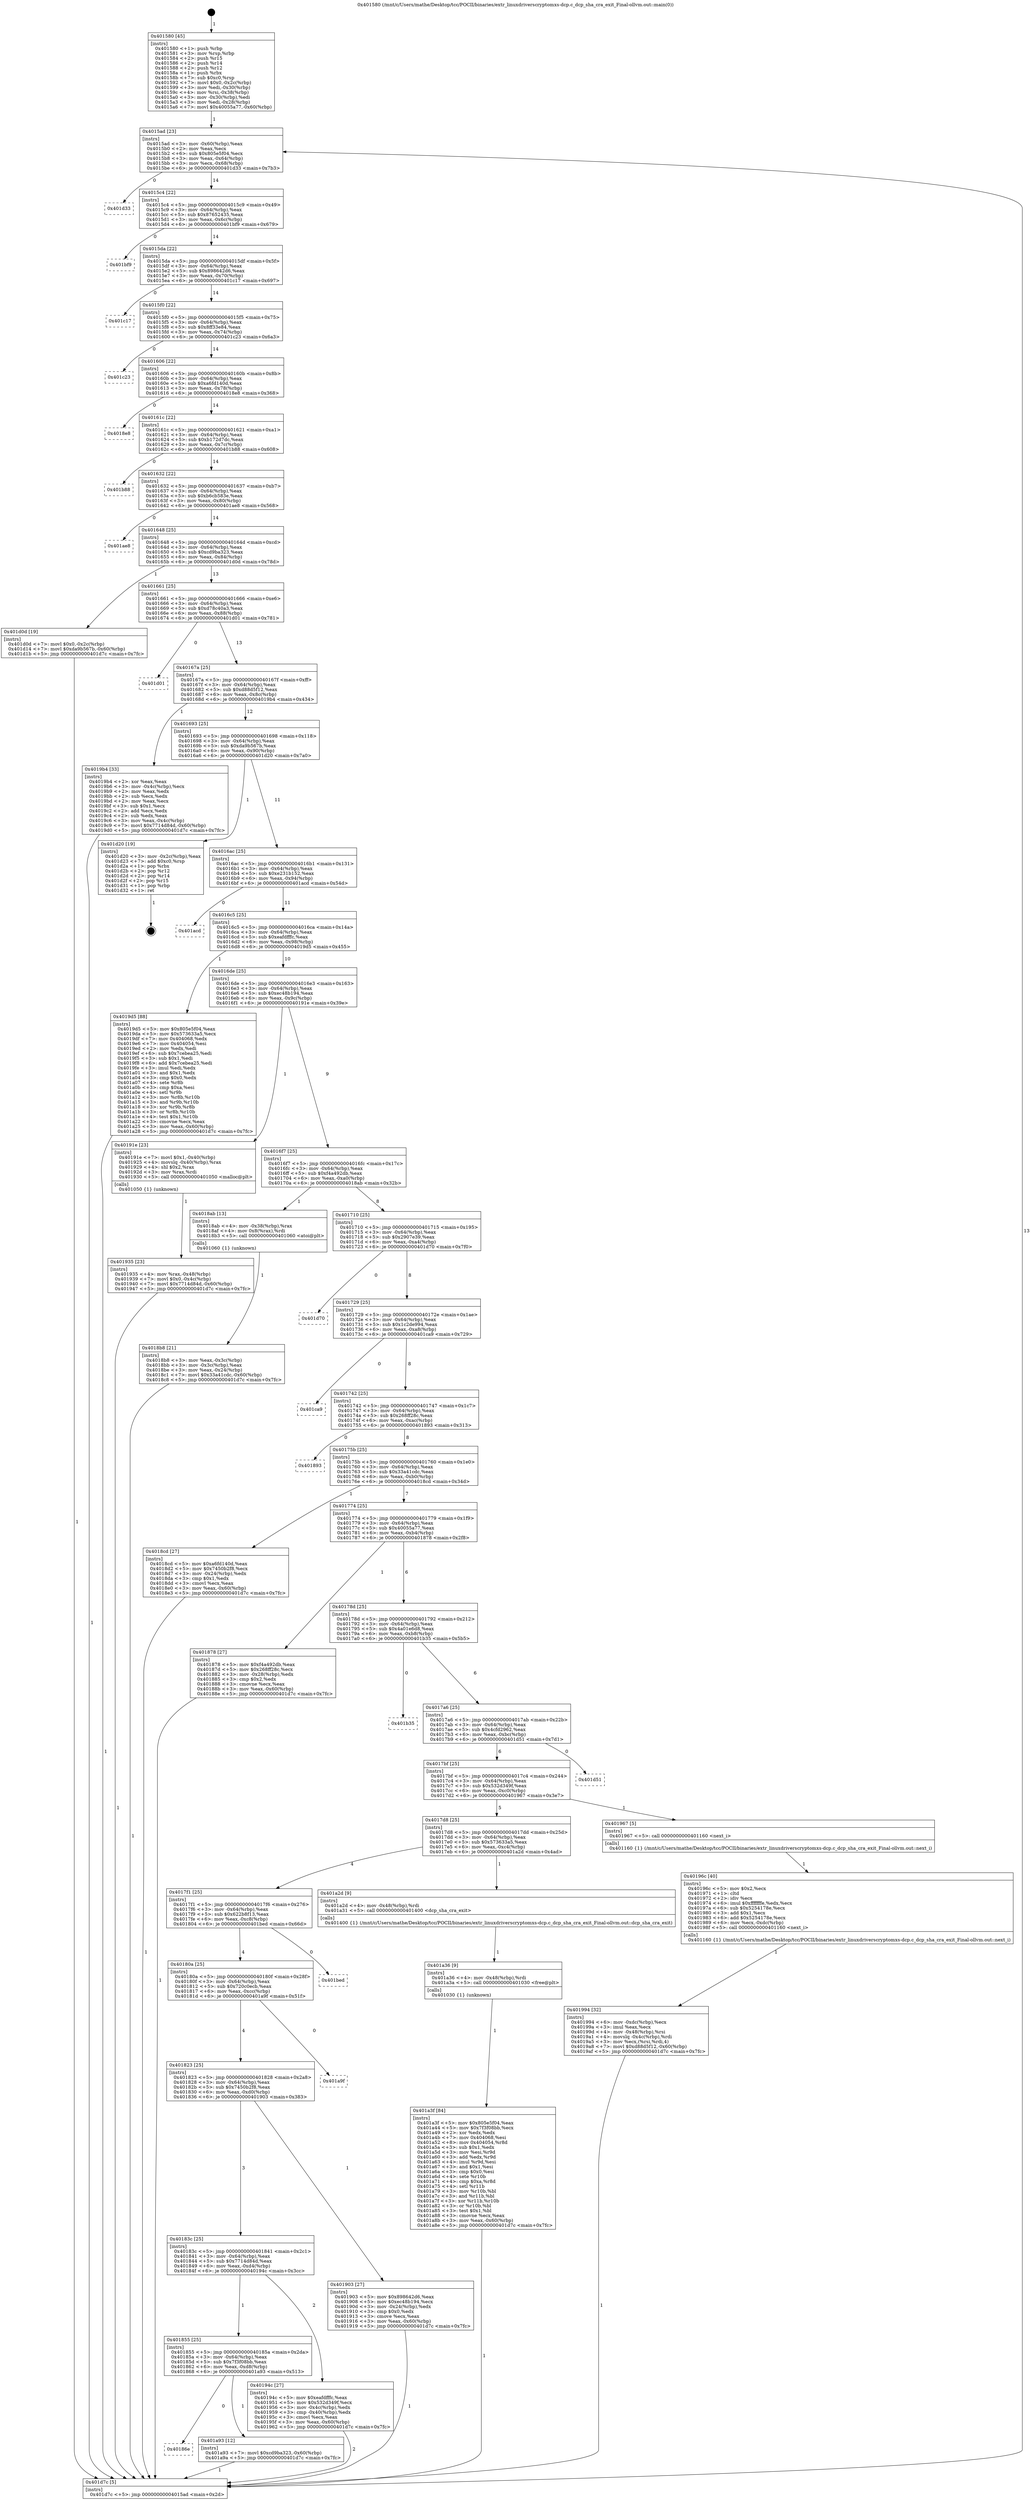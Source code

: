 digraph "0x401580" {
  label = "0x401580 (/mnt/c/Users/mathe/Desktop/tcc/POCII/binaries/extr_linuxdriverscryptomxs-dcp.c_dcp_sha_cra_exit_Final-ollvm.out::main(0))"
  labelloc = "t"
  node[shape=record]

  Entry [label="",width=0.3,height=0.3,shape=circle,fillcolor=black,style=filled]
  "0x4015ad" [label="{
     0x4015ad [23]\l
     | [instrs]\l
     &nbsp;&nbsp;0x4015ad \<+3\>: mov -0x60(%rbp),%eax\l
     &nbsp;&nbsp;0x4015b0 \<+2\>: mov %eax,%ecx\l
     &nbsp;&nbsp;0x4015b2 \<+6\>: sub $0x805e5f04,%ecx\l
     &nbsp;&nbsp;0x4015b8 \<+3\>: mov %eax,-0x64(%rbp)\l
     &nbsp;&nbsp;0x4015bb \<+3\>: mov %ecx,-0x68(%rbp)\l
     &nbsp;&nbsp;0x4015be \<+6\>: je 0000000000401d33 \<main+0x7b3\>\l
  }"]
  "0x401d33" [label="{
     0x401d33\l
  }", style=dashed]
  "0x4015c4" [label="{
     0x4015c4 [22]\l
     | [instrs]\l
     &nbsp;&nbsp;0x4015c4 \<+5\>: jmp 00000000004015c9 \<main+0x49\>\l
     &nbsp;&nbsp;0x4015c9 \<+3\>: mov -0x64(%rbp),%eax\l
     &nbsp;&nbsp;0x4015cc \<+5\>: sub $0x87652435,%eax\l
     &nbsp;&nbsp;0x4015d1 \<+3\>: mov %eax,-0x6c(%rbp)\l
     &nbsp;&nbsp;0x4015d4 \<+6\>: je 0000000000401bf9 \<main+0x679\>\l
  }"]
  Exit [label="",width=0.3,height=0.3,shape=circle,fillcolor=black,style=filled,peripheries=2]
  "0x401bf9" [label="{
     0x401bf9\l
  }", style=dashed]
  "0x4015da" [label="{
     0x4015da [22]\l
     | [instrs]\l
     &nbsp;&nbsp;0x4015da \<+5\>: jmp 00000000004015df \<main+0x5f\>\l
     &nbsp;&nbsp;0x4015df \<+3\>: mov -0x64(%rbp),%eax\l
     &nbsp;&nbsp;0x4015e2 \<+5\>: sub $0x898642d6,%eax\l
     &nbsp;&nbsp;0x4015e7 \<+3\>: mov %eax,-0x70(%rbp)\l
     &nbsp;&nbsp;0x4015ea \<+6\>: je 0000000000401c17 \<main+0x697\>\l
  }"]
  "0x40186e" [label="{
     0x40186e\l
  }", style=dashed]
  "0x401c17" [label="{
     0x401c17\l
  }", style=dashed]
  "0x4015f0" [label="{
     0x4015f0 [22]\l
     | [instrs]\l
     &nbsp;&nbsp;0x4015f0 \<+5\>: jmp 00000000004015f5 \<main+0x75\>\l
     &nbsp;&nbsp;0x4015f5 \<+3\>: mov -0x64(%rbp),%eax\l
     &nbsp;&nbsp;0x4015f8 \<+5\>: sub $0x8ff33e84,%eax\l
     &nbsp;&nbsp;0x4015fd \<+3\>: mov %eax,-0x74(%rbp)\l
     &nbsp;&nbsp;0x401600 \<+6\>: je 0000000000401c23 \<main+0x6a3\>\l
  }"]
  "0x401a93" [label="{
     0x401a93 [12]\l
     | [instrs]\l
     &nbsp;&nbsp;0x401a93 \<+7\>: movl $0xcd9ba323,-0x60(%rbp)\l
     &nbsp;&nbsp;0x401a9a \<+5\>: jmp 0000000000401d7c \<main+0x7fc\>\l
  }"]
  "0x401c23" [label="{
     0x401c23\l
  }", style=dashed]
  "0x401606" [label="{
     0x401606 [22]\l
     | [instrs]\l
     &nbsp;&nbsp;0x401606 \<+5\>: jmp 000000000040160b \<main+0x8b\>\l
     &nbsp;&nbsp;0x40160b \<+3\>: mov -0x64(%rbp),%eax\l
     &nbsp;&nbsp;0x40160e \<+5\>: sub $0xa6fd140d,%eax\l
     &nbsp;&nbsp;0x401613 \<+3\>: mov %eax,-0x78(%rbp)\l
     &nbsp;&nbsp;0x401616 \<+6\>: je 00000000004018e8 \<main+0x368\>\l
  }"]
  "0x401a3f" [label="{
     0x401a3f [84]\l
     | [instrs]\l
     &nbsp;&nbsp;0x401a3f \<+5\>: mov $0x805e5f04,%eax\l
     &nbsp;&nbsp;0x401a44 \<+5\>: mov $0x7f3f08bb,%ecx\l
     &nbsp;&nbsp;0x401a49 \<+2\>: xor %edx,%edx\l
     &nbsp;&nbsp;0x401a4b \<+7\>: mov 0x404068,%esi\l
     &nbsp;&nbsp;0x401a52 \<+8\>: mov 0x404054,%r8d\l
     &nbsp;&nbsp;0x401a5a \<+3\>: sub $0x1,%edx\l
     &nbsp;&nbsp;0x401a5d \<+3\>: mov %esi,%r9d\l
     &nbsp;&nbsp;0x401a60 \<+3\>: add %edx,%r9d\l
     &nbsp;&nbsp;0x401a63 \<+4\>: imul %r9d,%esi\l
     &nbsp;&nbsp;0x401a67 \<+3\>: and $0x1,%esi\l
     &nbsp;&nbsp;0x401a6a \<+3\>: cmp $0x0,%esi\l
     &nbsp;&nbsp;0x401a6d \<+4\>: sete %r10b\l
     &nbsp;&nbsp;0x401a71 \<+4\>: cmp $0xa,%r8d\l
     &nbsp;&nbsp;0x401a75 \<+4\>: setl %r11b\l
     &nbsp;&nbsp;0x401a79 \<+3\>: mov %r10b,%bl\l
     &nbsp;&nbsp;0x401a7c \<+3\>: and %r11b,%bl\l
     &nbsp;&nbsp;0x401a7f \<+3\>: xor %r11b,%r10b\l
     &nbsp;&nbsp;0x401a82 \<+3\>: or %r10b,%bl\l
     &nbsp;&nbsp;0x401a85 \<+3\>: test $0x1,%bl\l
     &nbsp;&nbsp;0x401a88 \<+3\>: cmovne %ecx,%eax\l
     &nbsp;&nbsp;0x401a8b \<+3\>: mov %eax,-0x60(%rbp)\l
     &nbsp;&nbsp;0x401a8e \<+5\>: jmp 0000000000401d7c \<main+0x7fc\>\l
  }"]
  "0x4018e8" [label="{
     0x4018e8\l
  }", style=dashed]
  "0x40161c" [label="{
     0x40161c [22]\l
     | [instrs]\l
     &nbsp;&nbsp;0x40161c \<+5\>: jmp 0000000000401621 \<main+0xa1\>\l
     &nbsp;&nbsp;0x401621 \<+3\>: mov -0x64(%rbp),%eax\l
     &nbsp;&nbsp;0x401624 \<+5\>: sub $0xb172d7dc,%eax\l
     &nbsp;&nbsp;0x401629 \<+3\>: mov %eax,-0x7c(%rbp)\l
     &nbsp;&nbsp;0x40162c \<+6\>: je 0000000000401b88 \<main+0x608\>\l
  }"]
  "0x401a36" [label="{
     0x401a36 [9]\l
     | [instrs]\l
     &nbsp;&nbsp;0x401a36 \<+4\>: mov -0x48(%rbp),%rdi\l
     &nbsp;&nbsp;0x401a3a \<+5\>: call 0000000000401030 \<free@plt\>\l
     | [calls]\l
     &nbsp;&nbsp;0x401030 \{1\} (unknown)\l
  }"]
  "0x401b88" [label="{
     0x401b88\l
  }", style=dashed]
  "0x401632" [label="{
     0x401632 [22]\l
     | [instrs]\l
     &nbsp;&nbsp;0x401632 \<+5\>: jmp 0000000000401637 \<main+0xb7\>\l
     &nbsp;&nbsp;0x401637 \<+3\>: mov -0x64(%rbp),%eax\l
     &nbsp;&nbsp;0x40163a \<+5\>: sub $0xb6cb583e,%eax\l
     &nbsp;&nbsp;0x40163f \<+3\>: mov %eax,-0x80(%rbp)\l
     &nbsp;&nbsp;0x401642 \<+6\>: je 0000000000401ae8 \<main+0x568\>\l
  }"]
  "0x401994" [label="{
     0x401994 [32]\l
     | [instrs]\l
     &nbsp;&nbsp;0x401994 \<+6\>: mov -0xdc(%rbp),%ecx\l
     &nbsp;&nbsp;0x40199a \<+3\>: imul %eax,%ecx\l
     &nbsp;&nbsp;0x40199d \<+4\>: mov -0x48(%rbp),%rsi\l
     &nbsp;&nbsp;0x4019a1 \<+4\>: movslq -0x4c(%rbp),%rdi\l
     &nbsp;&nbsp;0x4019a5 \<+3\>: mov %ecx,(%rsi,%rdi,4)\l
     &nbsp;&nbsp;0x4019a8 \<+7\>: movl $0xd88d5f12,-0x60(%rbp)\l
     &nbsp;&nbsp;0x4019af \<+5\>: jmp 0000000000401d7c \<main+0x7fc\>\l
  }"]
  "0x401ae8" [label="{
     0x401ae8\l
  }", style=dashed]
  "0x401648" [label="{
     0x401648 [25]\l
     | [instrs]\l
     &nbsp;&nbsp;0x401648 \<+5\>: jmp 000000000040164d \<main+0xcd\>\l
     &nbsp;&nbsp;0x40164d \<+3\>: mov -0x64(%rbp),%eax\l
     &nbsp;&nbsp;0x401650 \<+5\>: sub $0xcd9ba323,%eax\l
     &nbsp;&nbsp;0x401655 \<+6\>: mov %eax,-0x84(%rbp)\l
     &nbsp;&nbsp;0x40165b \<+6\>: je 0000000000401d0d \<main+0x78d\>\l
  }"]
  "0x40196c" [label="{
     0x40196c [40]\l
     | [instrs]\l
     &nbsp;&nbsp;0x40196c \<+5\>: mov $0x2,%ecx\l
     &nbsp;&nbsp;0x401971 \<+1\>: cltd\l
     &nbsp;&nbsp;0x401972 \<+2\>: idiv %ecx\l
     &nbsp;&nbsp;0x401974 \<+6\>: imul $0xfffffffe,%edx,%ecx\l
     &nbsp;&nbsp;0x40197a \<+6\>: sub $0x5254178e,%ecx\l
     &nbsp;&nbsp;0x401980 \<+3\>: add $0x1,%ecx\l
     &nbsp;&nbsp;0x401983 \<+6\>: add $0x5254178e,%ecx\l
     &nbsp;&nbsp;0x401989 \<+6\>: mov %ecx,-0xdc(%rbp)\l
     &nbsp;&nbsp;0x40198f \<+5\>: call 0000000000401160 \<next_i\>\l
     | [calls]\l
     &nbsp;&nbsp;0x401160 \{1\} (/mnt/c/Users/mathe/Desktop/tcc/POCII/binaries/extr_linuxdriverscryptomxs-dcp.c_dcp_sha_cra_exit_Final-ollvm.out::next_i)\l
  }"]
  "0x401d0d" [label="{
     0x401d0d [19]\l
     | [instrs]\l
     &nbsp;&nbsp;0x401d0d \<+7\>: movl $0x0,-0x2c(%rbp)\l
     &nbsp;&nbsp;0x401d14 \<+7\>: movl $0xda9b567b,-0x60(%rbp)\l
     &nbsp;&nbsp;0x401d1b \<+5\>: jmp 0000000000401d7c \<main+0x7fc\>\l
  }"]
  "0x401661" [label="{
     0x401661 [25]\l
     | [instrs]\l
     &nbsp;&nbsp;0x401661 \<+5\>: jmp 0000000000401666 \<main+0xe6\>\l
     &nbsp;&nbsp;0x401666 \<+3\>: mov -0x64(%rbp),%eax\l
     &nbsp;&nbsp;0x401669 \<+5\>: sub $0xd78c40a3,%eax\l
     &nbsp;&nbsp;0x40166e \<+6\>: mov %eax,-0x88(%rbp)\l
     &nbsp;&nbsp;0x401674 \<+6\>: je 0000000000401d01 \<main+0x781\>\l
  }"]
  "0x401855" [label="{
     0x401855 [25]\l
     | [instrs]\l
     &nbsp;&nbsp;0x401855 \<+5\>: jmp 000000000040185a \<main+0x2da\>\l
     &nbsp;&nbsp;0x40185a \<+3\>: mov -0x64(%rbp),%eax\l
     &nbsp;&nbsp;0x40185d \<+5\>: sub $0x7f3f08bb,%eax\l
     &nbsp;&nbsp;0x401862 \<+6\>: mov %eax,-0xd8(%rbp)\l
     &nbsp;&nbsp;0x401868 \<+6\>: je 0000000000401a93 \<main+0x513\>\l
  }"]
  "0x401d01" [label="{
     0x401d01\l
  }", style=dashed]
  "0x40167a" [label="{
     0x40167a [25]\l
     | [instrs]\l
     &nbsp;&nbsp;0x40167a \<+5\>: jmp 000000000040167f \<main+0xff\>\l
     &nbsp;&nbsp;0x40167f \<+3\>: mov -0x64(%rbp),%eax\l
     &nbsp;&nbsp;0x401682 \<+5\>: sub $0xd88d5f12,%eax\l
     &nbsp;&nbsp;0x401687 \<+6\>: mov %eax,-0x8c(%rbp)\l
     &nbsp;&nbsp;0x40168d \<+6\>: je 00000000004019b4 \<main+0x434\>\l
  }"]
  "0x40194c" [label="{
     0x40194c [27]\l
     | [instrs]\l
     &nbsp;&nbsp;0x40194c \<+5\>: mov $0xeafdfffc,%eax\l
     &nbsp;&nbsp;0x401951 \<+5\>: mov $0x532d349f,%ecx\l
     &nbsp;&nbsp;0x401956 \<+3\>: mov -0x4c(%rbp),%edx\l
     &nbsp;&nbsp;0x401959 \<+3\>: cmp -0x40(%rbp),%edx\l
     &nbsp;&nbsp;0x40195c \<+3\>: cmovl %ecx,%eax\l
     &nbsp;&nbsp;0x40195f \<+3\>: mov %eax,-0x60(%rbp)\l
     &nbsp;&nbsp;0x401962 \<+5\>: jmp 0000000000401d7c \<main+0x7fc\>\l
  }"]
  "0x4019b4" [label="{
     0x4019b4 [33]\l
     | [instrs]\l
     &nbsp;&nbsp;0x4019b4 \<+2\>: xor %eax,%eax\l
     &nbsp;&nbsp;0x4019b6 \<+3\>: mov -0x4c(%rbp),%ecx\l
     &nbsp;&nbsp;0x4019b9 \<+2\>: mov %eax,%edx\l
     &nbsp;&nbsp;0x4019bb \<+2\>: sub %ecx,%edx\l
     &nbsp;&nbsp;0x4019bd \<+2\>: mov %eax,%ecx\l
     &nbsp;&nbsp;0x4019bf \<+3\>: sub $0x1,%ecx\l
     &nbsp;&nbsp;0x4019c2 \<+2\>: add %ecx,%edx\l
     &nbsp;&nbsp;0x4019c4 \<+2\>: sub %edx,%eax\l
     &nbsp;&nbsp;0x4019c6 \<+3\>: mov %eax,-0x4c(%rbp)\l
     &nbsp;&nbsp;0x4019c9 \<+7\>: movl $0x7714d84d,-0x60(%rbp)\l
     &nbsp;&nbsp;0x4019d0 \<+5\>: jmp 0000000000401d7c \<main+0x7fc\>\l
  }"]
  "0x401693" [label="{
     0x401693 [25]\l
     | [instrs]\l
     &nbsp;&nbsp;0x401693 \<+5\>: jmp 0000000000401698 \<main+0x118\>\l
     &nbsp;&nbsp;0x401698 \<+3\>: mov -0x64(%rbp),%eax\l
     &nbsp;&nbsp;0x40169b \<+5\>: sub $0xda9b567b,%eax\l
     &nbsp;&nbsp;0x4016a0 \<+6\>: mov %eax,-0x90(%rbp)\l
     &nbsp;&nbsp;0x4016a6 \<+6\>: je 0000000000401d20 \<main+0x7a0\>\l
  }"]
  "0x401935" [label="{
     0x401935 [23]\l
     | [instrs]\l
     &nbsp;&nbsp;0x401935 \<+4\>: mov %rax,-0x48(%rbp)\l
     &nbsp;&nbsp;0x401939 \<+7\>: movl $0x0,-0x4c(%rbp)\l
     &nbsp;&nbsp;0x401940 \<+7\>: movl $0x7714d84d,-0x60(%rbp)\l
     &nbsp;&nbsp;0x401947 \<+5\>: jmp 0000000000401d7c \<main+0x7fc\>\l
  }"]
  "0x401d20" [label="{
     0x401d20 [19]\l
     | [instrs]\l
     &nbsp;&nbsp;0x401d20 \<+3\>: mov -0x2c(%rbp),%eax\l
     &nbsp;&nbsp;0x401d23 \<+7\>: add $0xc0,%rsp\l
     &nbsp;&nbsp;0x401d2a \<+1\>: pop %rbx\l
     &nbsp;&nbsp;0x401d2b \<+2\>: pop %r12\l
     &nbsp;&nbsp;0x401d2d \<+2\>: pop %r14\l
     &nbsp;&nbsp;0x401d2f \<+2\>: pop %r15\l
     &nbsp;&nbsp;0x401d31 \<+1\>: pop %rbp\l
     &nbsp;&nbsp;0x401d32 \<+1\>: ret\l
  }"]
  "0x4016ac" [label="{
     0x4016ac [25]\l
     | [instrs]\l
     &nbsp;&nbsp;0x4016ac \<+5\>: jmp 00000000004016b1 \<main+0x131\>\l
     &nbsp;&nbsp;0x4016b1 \<+3\>: mov -0x64(%rbp),%eax\l
     &nbsp;&nbsp;0x4016b4 \<+5\>: sub $0xe231b152,%eax\l
     &nbsp;&nbsp;0x4016b9 \<+6\>: mov %eax,-0x94(%rbp)\l
     &nbsp;&nbsp;0x4016bf \<+6\>: je 0000000000401acd \<main+0x54d\>\l
  }"]
  "0x40183c" [label="{
     0x40183c [25]\l
     | [instrs]\l
     &nbsp;&nbsp;0x40183c \<+5\>: jmp 0000000000401841 \<main+0x2c1\>\l
     &nbsp;&nbsp;0x401841 \<+3\>: mov -0x64(%rbp),%eax\l
     &nbsp;&nbsp;0x401844 \<+5\>: sub $0x7714d84d,%eax\l
     &nbsp;&nbsp;0x401849 \<+6\>: mov %eax,-0xd4(%rbp)\l
     &nbsp;&nbsp;0x40184f \<+6\>: je 000000000040194c \<main+0x3cc\>\l
  }"]
  "0x401acd" [label="{
     0x401acd\l
  }", style=dashed]
  "0x4016c5" [label="{
     0x4016c5 [25]\l
     | [instrs]\l
     &nbsp;&nbsp;0x4016c5 \<+5\>: jmp 00000000004016ca \<main+0x14a\>\l
     &nbsp;&nbsp;0x4016ca \<+3\>: mov -0x64(%rbp),%eax\l
     &nbsp;&nbsp;0x4016cd \<+5\>: sub $0xeafdfffc,%eax\l
     &nbsp;&nbsp;0x4016d2 \<+6\>: mov %eax,-0x98(%rbp)\l
     &nbsp;&nbsp;0x4016d8 \<+6\>: je 00000000004019d5 \<main+0x455\>\l
  }"]
  "0x401903" [label="{
     0x401903 [27]\l
     | [instrs]\l
     &nbsp;&nbsp;0x401903 \<+5\>: mov $0x898642d6,%eax\l
     &nbsp;&nbsp;0x401908 \<+5\>: mov $0xec48b194,%ecx\l
     &nbsp;&nbsp;0x40190d \<+3\>: mov -0x24(%rbp),%edx\l
     &nbsp;&nbsp;0x401910 \<+3\>: cmp $0x0,%edx\l
     &nbsp;&nbsp;0x401913 \<+3\>: cmove %ecx,%eax\l
     &nbsp;&nbsp;0x401916 \<+3\>: mov %eax,-0x60(%rbp)\l
     &nbsp;&nbsp;0x401919 \<+5\>: jmp 0000000000401d7c \<main+0x7fc\>\l
  }"]
  "0x4019d5" [label="{
     0x4019d5 [88]\l
     | [instrs]\l
     &nbsp;&nbsp;0x4019d5 \<+5\>: mov $0x805e5f04,%eax\l
     &nbsp;&nbsp;0x4019da \<+5\>: mov $0x573633a5,%ecx\l
     &nbsp;&nbsp;0x4019df \<+7\>: mov 0x404068,%edx\l
     &nbsp;&nbsp;0x4019e6 \<+7\>: mov 0x404054,%esi\l
     &nbsp;&nbsp;0x4019ed \<+2\>: mov %edx,%edi\l
     &nbsp;&nbsp;0x4019ef \<+6\>: sub $0x7cebea25,%edi\l
     &nbsp;&nbsp;0x4019f5 \<+3\>: sub $0x1,%edi\l
     &nbsp;&nbsp;0x4019f8 \<+6\>: add $0x7cebea25,%edi\l
     &nbsp;&nbsp;0x4019fe \<+3\>: imul %edi,%edx\l
     &nbsp;&nbsp;0x401a01 \<+3\>: and $0x1,%edx\l
     &nbsp;&nbsp;0x401a04 \<+3\>: cmp $0x0,%edx\l
     &nbsp;&nbsp;0x401a07 \<+4\>: sete %r8b\l
     &nbsp;&nbsp;0x401a0b \<+3\>: cmp $0xa,%esi\l
     &nbsp;&nbsp;0x401a0e \<+4\>: setl %r9b\l
     &nbsp;&nbsp;0x401a12 \<+3\>: mov %r8b,%r10b\l
     &nbsp;&nbsp;0x401a15 \<+3\>: and %r9b,%r10b\l
     &nbsp;&nbsp;0x401a18 \<+3\>: xor %r9b,%r8b\l
     &nbsp;&nbsp;0x401a1b \<+3\>: or %r8b,%r10b\l
     &nbsp;&nbsp;0x401a1e \<+4\>: test $0x1,%r10b\l
     &nbsp;&nbsp;0x401a22 \<+3\>: cmovne %ecx,%eax\l
     &nbsp;&nbsp;0x401a25 \<+3\>: mov %eax,-0x60(%rbp)\l
     &nbsp;&nbsp;0x401a28 \<+5\>: jmp 0000000000401d7c \<main+0x7fc\>\l
  }"]
  "0x4016de" [label="{
     0x4016de [25]\l
     | [instrs]\l
     &nbsp;&nbsp;0x4016de \<+5\>: jmp 00000000004016e3 \<main+0x163\>\l
     &nbsp;&nbsp;0x4016e3 \<+3\>: mov -0x64(%rbp),%eax\l
     &nbsp;&nbsp;0x4016e6 \<+5\>: sub $0xec48b194,%eax\l
     &nbsp;&nbsp;0x4016eb \<+6\>: mov %eax,-0x9c(%rbp)\l
     &nbsp;&nbsp;0x4016f1 \<+6\>: je 000000000040191e \<main+0x39e\>\l
  }"]
  "0x401823" [label="{
     0x401823 [25]\l
     | [instrs]\l
     &nbsp;&nbsp;0x401823 \<+5\>: jmp 0000000000401828 \<main+0x2a8\>\l
     &nbsp;&nbsp;0x401828 \<+3\>: mov -0x64(%rbp),%eax\l
     &nbsp;&nbsp;0x40182b \<+5\>: sub $0x7450b2f8,%eax\l
     &nbsp;&nbsp;0x401830 \<+6\>: mov %eax,-0xd0(%rbp)\l
     &nbsp;&nbsp;0x401836 \<+6\>: je 0000000000401903 \<main+0x383\>\l
  }"]
  "0x40191e" [label="{
     0x40191e [23]\l
     | [instrs]\l
     &nbsp;&nbsp;0x40191e \<+7\>: movl $0x1,-0x40(%rbp)\l
     &nbsp;&nbsp;0x401925 \<+4\>: movslq -0x40(%rbp),%rax\l
     &nbsp;&nbsp;0x401929 \<+4\>: shl $0x2,%rax\l
     &nbsp;&nbsp;0x40192d \<+3\>: mov %rax,%rdi\l
     &nbsp;&nbsp;0x401930 \<+5\>: call 0000000000401050 \<malloc@plt\>\l
     | [calls]\l
     &nbsp;&nbsp;0x401050 \{1\} (unknown)\l
  }"]
  "0x4016f7" [label="{
     0x4016f7 [25]\l
     | [instrs]\l
     &nbsp;&nbsp;0x4016f7 \<+5\>: jmp 00000000004016fc \<main+0x17c\>\l
     &nbsp;&nbsp;0x4016fc \<+3\>: mov -0x64(%rbp),%eax\l
     &nbsp;&nbsp;0x4016ff \<+5\>: sub $0xf4a492db,%eax\l
     &nbsp;&nbsp;0x401704 \<+6\>: mov %eax,-0xa0(%rbp)\l
     &nbsp;&nbsp;0x40170a \<+6\>: je 00000000004018ab \<main+0x32b\>\l
  }"]
  "0x401a9f" [label="{
     0x401a9f\l
  }", style=dashed]
  "0x4018ab" [label="{
     0x4018ab [13]\l
     | [instrs]\l
     &nbsp;&nbsp;0x4018ab \<+4\>: mov -0x38(%rbp),%rax\l
     &nbsp;&nbsp;0x4018af \<+4\>: mov 0x8(%rax),%rdi\l
     &nbsp;&nbsp;0x4018b3 \<+5\>: call 0000000000401060 \<atoi@plt\>\l
     | [calls]\l
     &nbsp;&nbsp;0x401060 \{1\} (unknown)\l
  }"]
  "0x401710" [label="{
     0x401710 [25]\l
     | [instrs]\l
     &nbsp;&nbsp;0x401710 \<+5\>: jmp 0000000000401715 \<main+0x195\>\l
     &nbsp;&nbsp;0x401715 \<+3\>: mov -0x64(%rbp),%eax\l
     &nbsp;&nbsp;0x401718 \<+5\>: sub $0x2907e39,%eax\l
     &nbsp;&nbsp;0x40171d \<+6\>: mov %eax,-0xa4(%rbp)\l
     &nbsp;&nbsp;0x401723 \<+6\>: je 0000000000401d70 \<main+0x7f0\>\l
  }"]
  "0x40180a" [label="{
     0x40180a [25]\l
     | [instrs]\l
     &nbsp;&nbsp;0x40180a \<+5\>: jmp 000000000040180f \<main+0x28f\>\l
     &nbsp;&nbsp;0x40180f \<+3\>: mov -0x64(%rbp),%eax\l
     &nbsp;&nbsp;0x401812 \<+5\>: sub $0x720c0ecb,%eax\l
     &nbsp;&nbsp;0x401817 \<+6\>: mov %eax,-0xcc(%rbp)\l
     &nbsp;&nbsp;0x40181d \<+6\>: je 0000000000401a9f \<main+0x51f\>\l
  }"]
  "0x401d70" [label="{
     0x401d70\l
  }", style=dashed]
  "0x401729" [label="{
     0x401729 [25]\l
     | [instrs]\l
     &nbsp;&nbsp;0x401729 \<+5\>: jmp 000000000040172e \<main+0x1ae\>\l
     &nbsp;&nbsp;0x40172e \<+3\>: mov -0x64(%rbp),%eax\l
     &nbsp;&nbsp;0x401731 \<+5\>: sub $0x1c2de994,%eax\l
     &nbsp;&nbsp;0x401736 \<+6\>: mov %eax,-0xa8(%rbp)\l
     &nbsp;&nbsp;0x40173c \<+6\>: je 0000000000401ca9 \<main+0x729\>\l
  }"]
  "0x401bed" [label="{
     0x401bed\l
  }", style=dashed]
  "0x401ca9" [label="{
     0x401ca9\l
  }", style=dashed]
  "0x401742" [label="{
     0x401742 [25]\l
     | [instrs]\l
     &nbsp;&nbsp;0x401742 \<+5\>: jmp 0000000000401747 \<main+0x1c7\>\l
     &nbsp;&nbsp;0x401747 \<+3\>: mov -0x64(%rbp),%eax\l
     &nbsp;&nbsp;0x40174a \<+5\>: sub $0x268ff28c,%eax\l
     &nbsp;&nbsp;0x40174f \<+6\>: mov %eax,-0xac(%rbp)\l
     &nbsp;&nbsp;0x401755 \<+6\>: je 0000000000401893 \<main+0x313\>\l
  }"]
  "0x4017f1" [label="{
     0x4017f1 [25]\l
     | [instrs]\l
     &nbsp;&nbsp;0x4017f1 \<+5\>: jmp 00000000004017f6 \<main+0x276\>\l
     &nbsp;&nbsp;0x4017f6 \<+3\>: mov -0x64(%rbp),%eax\l
     &nbsp;&nbsp;0x4017f9 \<+5\>: sub $0x622b8f13,%eax\l
     &nbsp;&nbsp;0x4017fe \<+6\>: mov %eax,-0xc8(%rbp)\l
     &nbsp;&nbsp;0x401804 \<+6\>: je 0000000000401bed \<main+0x66d\>\l
  }"]
  "0x401893" [label="{
     0x401893\l
  }", style=dashed]
  "0x40175b" [label="{
     0x40175b [25]\l
     | [instrs]\l
     &nbsp;&nbsp;0x40175b \<+5\>: jmp 0000000000401760 \<main+0x1e0\>\l
     &nbsp;&nbsp;0x401760 \<+3\>: mov -0x64(%rbp),%eax\l
     &nbsp;&nbsp;0x401763 \<+5\>: sub $0x33a41cdc,%eax\l
     &nbsp;&nbsp;0x401768 \<+6\>: mov %eax,-0xb0(%rbp)\l
     &nbsp;&nbsp;0x40176e \<+6\>: je 00000000004018cd \<main+0x34d\>\l
  }"]
  "0x401a2d" [label="{
     0x401a2d [9]\l
     | [instrs]\l
     &nbsp;&nbsp;0x401a2d \<+4\>: mov -0x48(%rbp),%rdi\l
     &nbsp;&nbsp;0x401a31 \<+5\>: call 0000000000401400 \<dcp_sha_cra_exit\>\l
     | [calls]\l
     &nbsp;&nbsp;0x401400 \{1\} (/mnt/c/Users/mathe/Desktop/tcc/POCII/binaries/extr_linuxdriverscryptomxs-dcp.c_dcp_sha_cra_exit_Final-ollvm.out::dcp_sha_cra_exit)\l
  }"]
  "0x4018cd" [label="{
     0x4018cd [27]\l
     | [instrs]\l
     &nbsp;&nbsp;0x4018cd \<+5\>: mov $0xa6fd140d,%eax\l
     &nbsp;&nbsp;0x4018d2 \<+5\>: mov $0x7450b2f8,%ecx\l
     &nbsp;&nbsp;0x4018d7 \<+3\>: mov -0x24(%rbp),%edx\l
     &nbsp;&nbsp;0x4018da \<+3\>: cmp $0x1,%edx\l
     &nbsp;&nbsp;0x4018dd \<+3\>: cmovl %ecx,%eax\l
     &nbsp;&nbsp;0x4018e0 \<+3\>: mov %eax,-0x60(%rbp)\l
     &nbsp;&nbsp;0x4018e3 \<+5\>: jmp 0000000000401d7c \<main+0x7fc\>\l
  }"]
  "0x401774" [label="{
     0x401774 [25]\l
     | [instrs]\l
     &nbsp;&nbsp;0x401774 \<+5\>: jmp 0000000000401779 \<main+0x1f9\>\l
     &nbsp;&nbsp;0x401779 \<+3\>: mov -0x64(%rbp),%eax\l
     &nbsp;&nbsp;0x40177c \<+5\>: sub $0x40055a77,%eax\l
     &nbsp;&nbsp;0x401781 \<+6\>: mov %eax,-0xb4(%rbp)\l
     &nbsp;&nbsp;0x401787 \<+6\>: je 0000000000401878 \<main+0x2f8\>\l
  }"]
  "0x4017d8" [label="{
     0x4017d8 [25]\l
     | [instrs]\l
     &nbsp;&nbsp;0x4017d8 \<+5\>: jmp 00000000004017dd \<main+0x25d\>\l
     &nbsp;&nbsp;0x4017dd \<+3\>: mov -0x64(%rbp),%eax\l
     &nbsp;&nbsp;0x4017e0 \<+5\>: sub $0x573633a5,%eax\l
     &nbsp;&nbsp;0x4017e5 \<+6\>: mov %eax,-0xc4(%rbp)\l
     &nbsp;&nbsp;0x4017eb \<+6\>: je 0000000000401a2d \<main+0x4ad\>\l
  }"]
  "0x401878" [label="{
     0x401878 [27]\l
     | [instrs]\l
     &nbsp;&nbsp;0x401878 \<+5\>: mov $0xf4a492db,%eax\l
     &nbsp;&nbsp;0x40187d \<+5\>: mov $0x268ff28c,%ecx\l
     &nbsp;&nbsp;0x401882 \<+3\>: mov -0x28(%rbp),%edx\l
     &nbsp;&nbsp;0x401885 \<+3\>: cmp $0x2,%edx\l
     &nbsp;&nbsp;0x401888 \<+3\>: cmovne %ecx,%eax\l
     &nbsp;&nbsp;0x40188b \<+3\>: mov %eax,-0x60(%rbp)\l
     &nbsp;&nbsp;0x40188e \<+5\>: jmp 0000000000401d7c \<main+0x7fc\>\l
  }"]
  "0x40178d" [label="{
     0x40178d [25]\l
     | [instrs]\l
     &nbsp;&nbsp;0x40178d \<+5\>: jmp 0000000000401792 \<main+0x212\>\l
     &nbsp;&nbsp;0x401792 \<+3\>: mov -0x64(%rbp),%eax\l
     &nbsp;&nbsp;0x401795 \<+5\>: sub $0x4a01e6d8,%eax\l
     &nbsp;&nbsp;0x40179a \<+6\>: mov %eax,-0xb8(%rbp)\l
     &nbsp;&nbsp;0x4017a0 \<+6\>: je 0000000000401b35 \<main+0x5b5\>\l
  }"]
  "0x401d7c" [label="{
     0x401d7c [5]\l
     | [instrs]\l
     &nbsp;&nbsp;0x401d7c \<+5\>: jmp 00000000004015ad \<main+0x2d\>\l
  }"]
  "0x401580" [label="{
     0x401580 [45]\l
     | [instrs]\l
     &nbsp;&nbsp;0x401580 \<+1\>: push %rbp\l
     &nbsp;&nbsp;0x401581 \<+3\>: mov %rsp,%rbp\l
     &nbsp;&nbsp;0x401584 \<+2\>: push %r15\l
     &nbsp;&nbsp;0x401586 \<+2\>: push %r14\l
     &nbsp;&nbsp;0x401588 \<+2\>: push %r12\l
     &nbsp;&nbsp;0x40158a \<+1\>: push %rbx\l
     &nbsp;&nbsp;0x40158b \<+7\>: sub $0xc0,%rsp\l
     &nbsp;&nbsp;0x401592 \<+7\>: movl $0x0,-0x2c(%rbp)\l
     &nbsp;&nbsp;0x401599 \<+3\>: mov %edi,-0x30(%rbp)\l
     &nbsp;&nbsp;0x40159c \<+4\>: mov %rsi,-0x38(%rbp)\l
     &nbsp;&nbsp;0x4015a0 \<+3\>: mov -0x30(%rbp),%edi\l
     &nbsp;&nbsp;0x4015a3 \<+3\>: mov %edi,-0x28(%rbp)\l
     &nbsp;&nbsp;0x4015a6 \<+7\>: movl $0x40055a77,-0x60(%rbp)\l
  }"]
  "0x4018b8" [label="{
     0x4018b8 [21]\l
     | [instrs]\l
     &nbsp;&nbsp;0x4018b8 \<+3\>: mov %eax,-0x3c(%rbp)\l
     &nbsp;&nbsp;0x4018bb \<+3\>: mov -0x3c(%rbp),%eax\l
     &nbsp;&nbsp;0x4018be \<+3\>: mov %eax,-0x24(%rbp)\l
     &nbsp;&nbsp;0x4018c1 \<+7\>: movl $0x33a41cdc,-0x60(%rbp)\l
     &nbsp;&nbsp;0x4018c8 \<+5\>: jmp 0000000000401d7c \<main+0x7fc\>\l
  }"]
  "0x401967" [label="{
     0x401967 [5]\l
     | [instrs]\l
     &nbsp;&nbsp;0x401967 \<+5\>: call 0000000000401160 \<next_i\>\l
     | [calls]\l
     &nbsp;&nbsp;0x401160 \{1\} (/mnt/c/Users/mathe/Desktop/tcc/POCII/binaries/extr_linuxdriverscryptomxs-dcp.c_dcp_sha_cra_exit_Final-ollvm.out::next_i)\l
  }"]
  "0x401b35" [label="{
     0x401b35\l
  }", style=dashed]
  "0x4017a6" [label="{
     0x4017a6 [25]\l
     | [instrs]\l
     &nbsp;&nbsp;0x4017a6 \<+5\>: jmp 00000000004017ab \<main+0x22b\>\l
     &nbsp;&nbsp;0x4017ab \<+3\>: mov -0x64(%rbp),%eax\l
     &nbsp;&nbsp;0x4017ae \<+5\>: sub $0x4cfd2962,%eax\l
     &nbsp;&nbsp;0x4017b3 \<+6\>: mov %eax,-0xbc(%rbp)\l
     &nbsp;&nbsp;0x4017b9 \<+6\>: je 0000000000401d51 \<main+0x7d1\>\l
  }"]
  "0x4017bf" [label="{
     0x4017bf [25]\l
     | [instrs]\l
     &nbsp;&nbsp;0x4017bf \<+5\>: jmp 00000000004017c4 \<main+0x244\>\l
     &nbsp;&nbsp;0x4017c4 \<+3\>: mov -0x64(%rbp),%eax\l
     &nbsp;&nbsp;0x4017c7 \<+5\>: sub $0x532d349f,%eax\l
     &nbsp;&nbsp;0x4017cc \<+6\>: mov %eax,-0xc0(%rbp)\l
     &nbsp;&nbsp;0x4017d2 \<+6\>: je 0000000000401967 \<main+0x3e7\>\l
  }"]
  "0x401d51" [label="{
     0x401d51\l
  }", style=dashed]
  Entry -> "0x401580" [label=" 1"]
  "0x4015ad" -> "0x401d33" [label=" 0"]
  "0x4015ad" -> "0x4015c4" [label=" 14"]
  "0x401d20" -> Exit [label=" 1"]
  "0x4015c4" -> "0x401bf9" [label=" 0"]
  "0x4015c4" -> "0x4015da" [label=" 14"]
  "0x401d0d" -> "0x401d7c" [label=" 1"]
  "0x4015da" -> "0x401c17" [label=" 0"]
  "0x4015da" -> "0x4015f0" [label=" 14"]
  "0x401a93" -> "0x401d7c" [label=" 1"]
  "0x4015f0" -> "0x401c23" [label=" 0"]
  "0x4015f0" -> "0x401606" [label=" 14"]
  "0x401855" -> "0x40186e" [label=" 0"]
  "0x401606" -> "0x4018e8" [label=" 0"]
  "0x401606" -> "0x40161c" [label=" 14"]
  "0x401855" -> "0x401a93" [label=" 1"]
  "0x40161c" -> "0x401b88" [label=" 0"]
  "0x40161c" -> "0x401632" [label=" 14"]
  "0x401a3f" -> "0x401d7c" [label=" 1"]
  "0x401632" -> "0x401ae8" [label=" 0"]
  "0x401632" -> "0x401648" [label=" 14"]
  "0x401a36" -> "0x401a3f" [label=" 1"]
  "0x401648" -> "0x401d0d" [label=" 1"]
  "0x401648" -> "0x401661" [label=" 13"]
  "0x401a2d" -> "0x401a36" [label=" 1"]
  "0x401661" -> "0x401d01" [label=" 0"]
  "0x401661" -> "0x40167a" [label=" 13"]
  "0x4019d5" -> "0x401d7c" [label=" 1"]
  "0x40167a" -> "0x4019b4" [label=" 1"]
  "0x40167a" -> "0x401693" [label=" 12"]
  "0x4019b4" -> "0x401d7c" [label=" 1"]
  "0x401693" -> "0x401d20" [label=" 1"]
  "0x401693" -> "0x4016ac" [label=" 11"]
  "0x40196c" -> "0x401994" [label=" 1"]
  "0x4016ac" -> "0x401acd" [label=" 0"]
  "0x4016ac" -> "0x4016c5" [label=" 11"]
  "0x401967" -> "0x40196c" [label=" 1"]
  "0x4016c5" -> "0x4019d5" [label=" 1"]
  "0x4016c5" -> "0x4016de" [label=" 10"]
  "0x40194c" -> "0x401d7c" [label=" 2"]
  "0x4016de" -> "0x40191e" [label=" 1"]
  "0x4016de" -> "0x4016f7" [label=" 9"]
  "0x40183c" -> "0x40194c" [label=" 2"]
  "0x4016f7" -> "0x4018ab" [label=" 1"]
  "0x4016f7" -> "0x401710" [label=" 8"]
  "0x401994" -> "0x401d7c" [label=" 1"]
  "0x401710" -> "0x401d70" [label=" 0"]
  "0x401710" -> "0x401729" [label=" 8"]
  "0x40191e" -> "0x401935" [label=" 1"]
  "0x401729" -> "0x401ca9" [label=" 0"]
  "0x401729" -> "0x401742" [label=" 8"]
  "0x401903" -> "0x401d7c" [label=" 1"]
  "0x401742" -> "0x401893" [label=" 0"]
  "0x401742" -> "0x40175b" [label=" 8"]
  "0x401823" -> "0x401903" [label=" 1"]
  "0x40175b" -> "0x4018cd" [label=" 1"]
  "0x40175b" -> "0x401774" [label=" 7"]
  "0x40183c" -> "0x401855" [label=" 1"]
  "0x401774" -> "0x401878" [label=" 1"]
  "0x401774" -> "0x40178d" [label=" 6"]
  "0x401878" -> "0x401d7c" [label=" 1"]
  "0x401580" -> "0x4015ad" [label=" 1"]
  "0x401d7c" -> "0x4015ad" [label=" 13"]
  "0x4018ab" -> "0x4018b8" [label=" 1"]
  "0x4018b8" -> "0x401d7c" [label=" 1"]
  "0x4018cd" -> "0x401d7c" [label=" 1"]
  "0x40180a" -> "0x401a9f" [label=" 0"]
  "0x40178d" -> "0x401b35" [label=" 0"]
  "0x40178d" -> "0x4017a6" [label=" 6"]
  "0x401935" -> "0x401d7c" [label=" 1"]
  "0x4017a6" -> "0x401d51" [label=" 0"]
  "0x4017a6" -> "0x4017bf" [label=" 6"]
  "0x4017f1" -> "0x40180a" [label=" 4"]
  "0x4017bf" -> "0x401967" [label=" 1"]
  "0x4017bf" -> "0x4017d8" [label=" 5"]
  "0x40180a" -> "0x401823" [label=" 4"]
  "0x4017d8" -> "0x401a2d" [label=" 1"]
  "0x4017d8" -> "0x4017f1" [label=" 4"]
  "0x401823" -> "0x40183c" [label=" 3"]
  "0x4017f1" -> "0x401bed" [label=" 0"]
}
